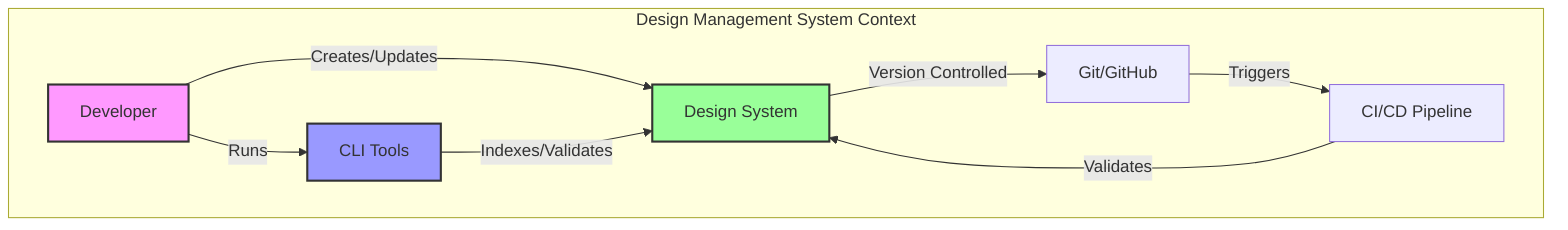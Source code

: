 graph TB
    subgraph "Design Management System Context"
        Dev[Developer]
        DS[Design System]
        CLI[CLI Tools]
        Git[Git/GitHub]
        CI[CI/CD Pipeline]
        
        Dev -->|Creates/Updates| DS
        Dev -->|Runs| CLI
        CLI -->|Indexes/Validates| DS
        DS -->|Version Controlled| Git
        Git -->|Triggers| CI
        CI -->|Validates| DS
    end
    
    style Dev fill:#f9f,stroke:#333,stroke-width:2px
    style DS fill:#9f9,stroke:#333,stroke-width:2px
    style CLI fill:#99f,stroke:#333,stroke-width:2px